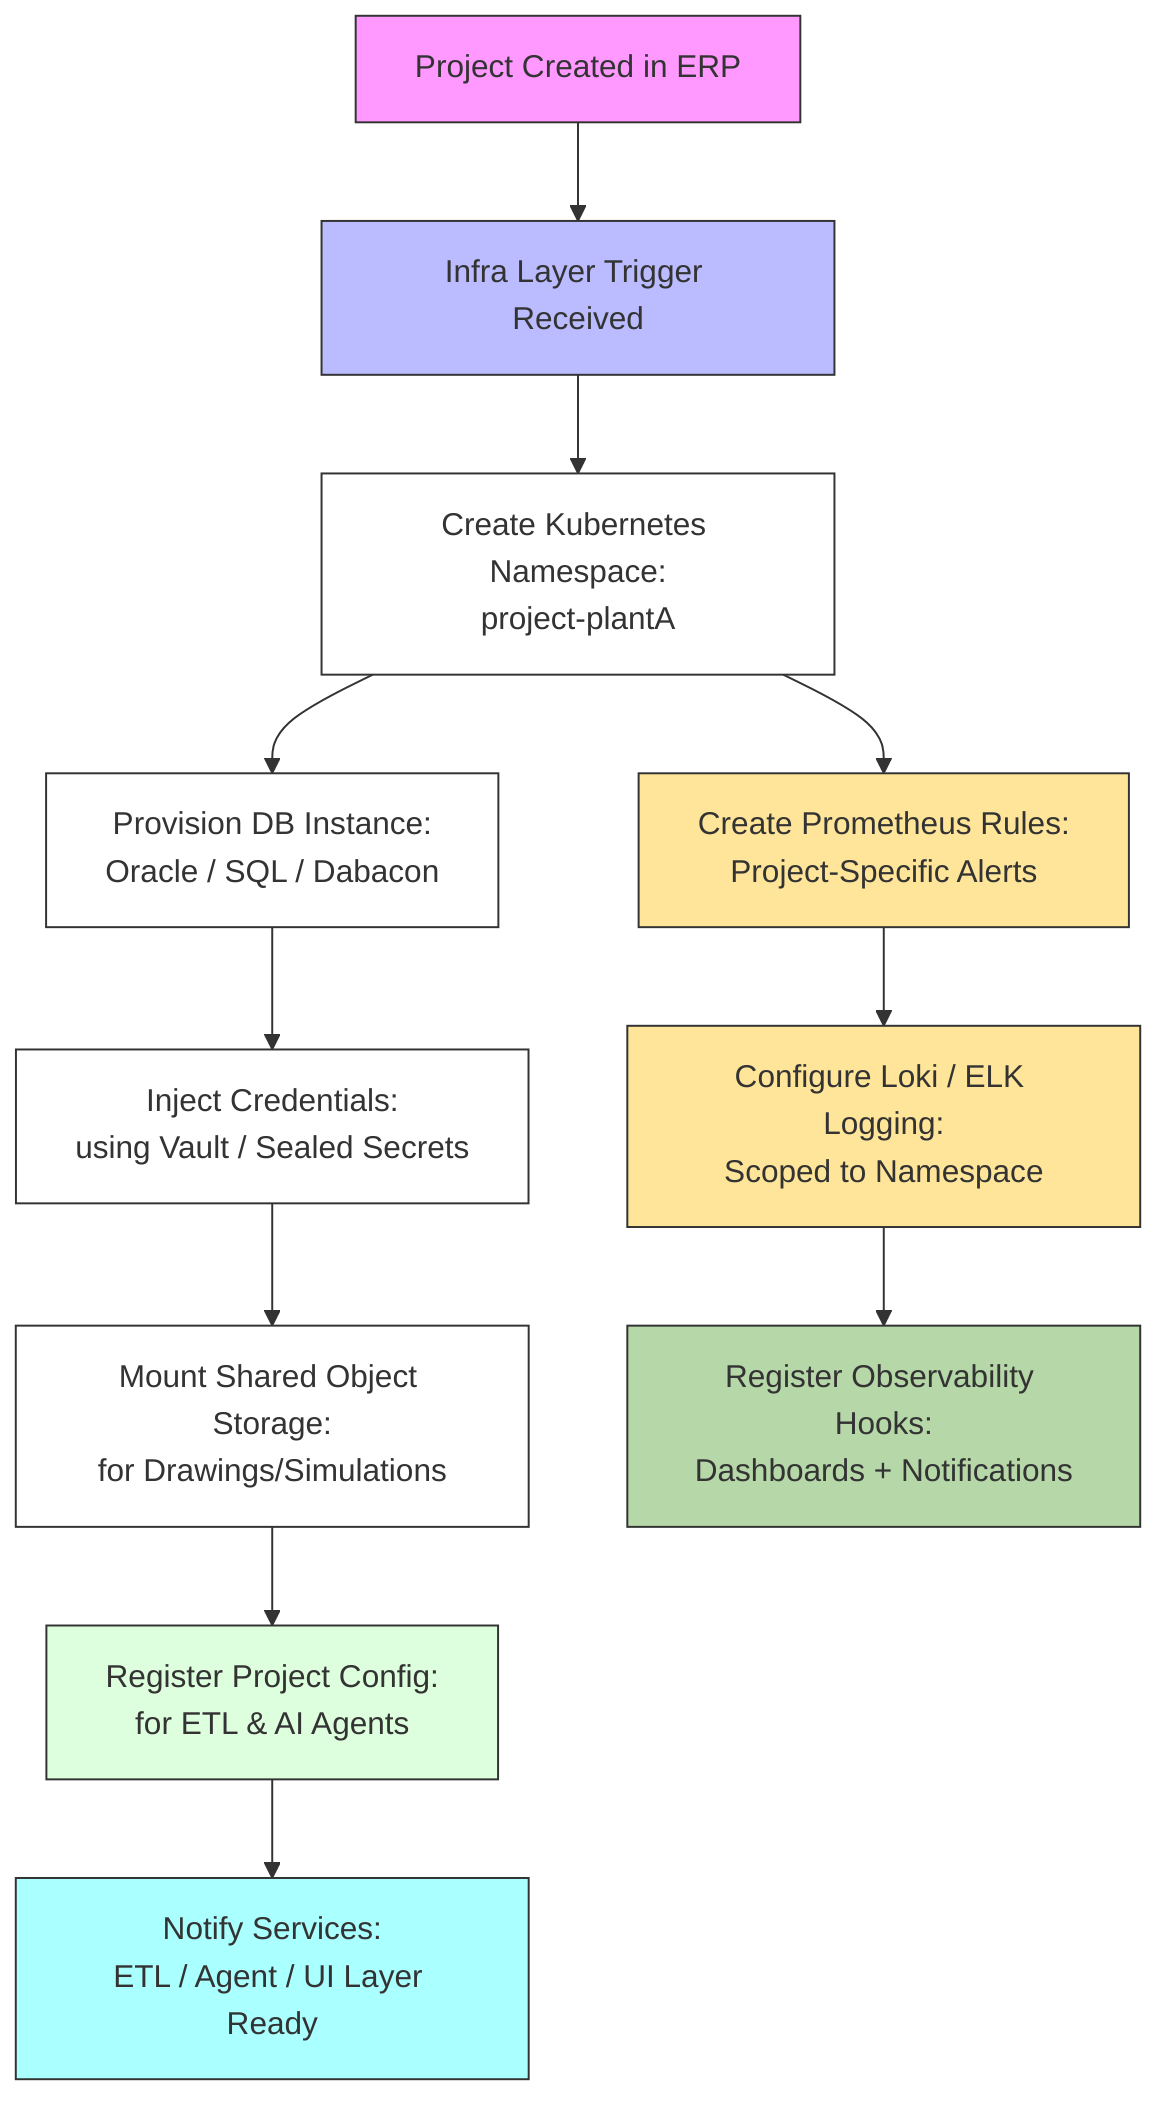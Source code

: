 flowchart TD
    A[Project Created in ERP] --> B[Infra Layer Trigger Received]

    B --> C[Create Kubernetes Namespace:<br>project-plantA]
    C --> D[Provision DB Instance:<br>Oracle / SQL / Dabacon]
    D --> E[Inject Credentials:<br>using Vault / Sealed Secrets]
    E --> F[Mount Shared Object Storage:<br>for Drawings/Simulations]
    F --> G[Register Project Config:<br>for ETL & AI Agents]
    G --> H[Notify Services:<br>ETL / Agent / UI Layer Ready]

    %% Parallel branch for observability
    C --> O1[Create Prometheus Rules:<br>Project-Specific Alerts]
    O1 --> O2[Configure Loki / ELK Logging:<br>Scoped to Namespace]
    O2 --> O3[Register Observability Hooks:<br>Dashboards + Notifications]

    style A fill:#f9f,stroke:#333,stroke-width:1px
    style B fill:#bbf,stroke:#333,stroke-width:1px
    style C fill:#fff,stroke:#333,stroke-width:1px
    style D fill:#fff,stroke:#333,stroke-width:1px
    style E fill:#fff,stroke:#333,stroke-width:1px
    style F fill:#fff,stroke:#333,stroke-width:1px
    style G fill:#dfd,stroke:#333,stroke-width:1px
    style H fill:#aff,stroke:#333,stroke-width:1px
    style O1 fill:#ffe599,stroke:#333,stroke-width:1px
    style O2 fill:#ffe599,stroke:#333,stroke-width:1px
    style O3 fill:#b6d7a8,stroke:#333,stroke-width:1px